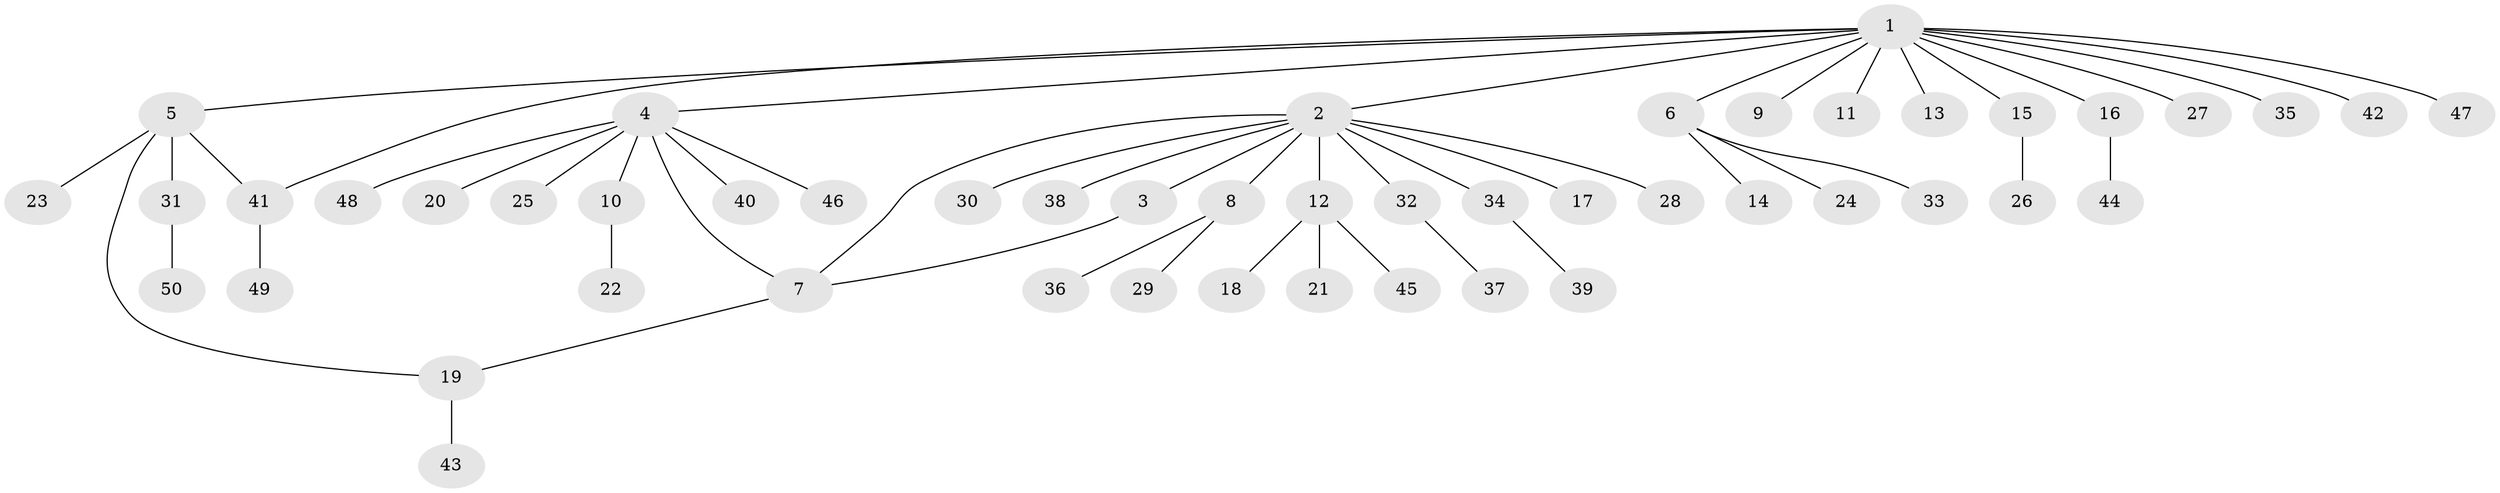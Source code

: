 // coarse degree distribution, {8: 0.04, 7: 0.08, 3: 0.04, 4: 0.04, 2: 0.2, 1: 0.6}
// Generated by graph-tools (version 1.1) at 2025/50/03/04/25 22:50:19]
// undirected, 50 vertices, 53 edges
graph export_dot {
  node [color=gray90,style=filled];
  1;
  2;
  3;
  4;
  5;
  6;
  7;
  8;
  9;
  10;
  11;
  12;
  13;
  14;
  15;
  16;
  17;
  18;
  19;
  20;
  21;
  22;
  23;
  24;
  25;
  26;
  27;
  28;
  29;
  30;
  31;
  32;
  33;
  34;
  35;
  36;
  37;
  38;
  39;
  40;
  41;
  42;
  43;
  44;
  45;
  46;
  47;
  48;
  49;
  50;
  1 -- 2;
  1 -- 4;
  1 -- 5;
  1 -- 6;
  1 -- 9;
  1 -- 11;
  1 -- 13;
  1 -- 15;
  1 -- 16;
  1 -- 27;
  1 -- 35;
  1 -- 41;
  1 -- 42;
  1 -- 47;
  2 -- 3;
  2 -- 7;
  2 -- 8;
  2 -- 12;
  2 -- 17;
  2 -- 28;
  2 -- 30;
  2 -- 32;
  2 -- 34;
  2 -- 38;
  3 -- 7;
  4 -- 7;
  4 -- 10;
  4 -- 20;
  4 -- 25;
  4 -- 40;
  4 -- 46;
  4 -- 48;
  5 -- 19;
  5 -- 23;
  5 -- 31;
  5 -- 41;
  6 -- 14;
  6 -- 24;
  6 -- 33;
  7 -- 19;
  8 -- 29;
  8 -- 36;
  10 -- 22;
  12 -- 18;
  12 -- 21;
  12 -- 45;
  15 -- 26;
  16 -- 44;
  19 -- 43;
  31 -- 50;
  32 -- 37;
  34 -- 39;
  41 -- 49;
}
